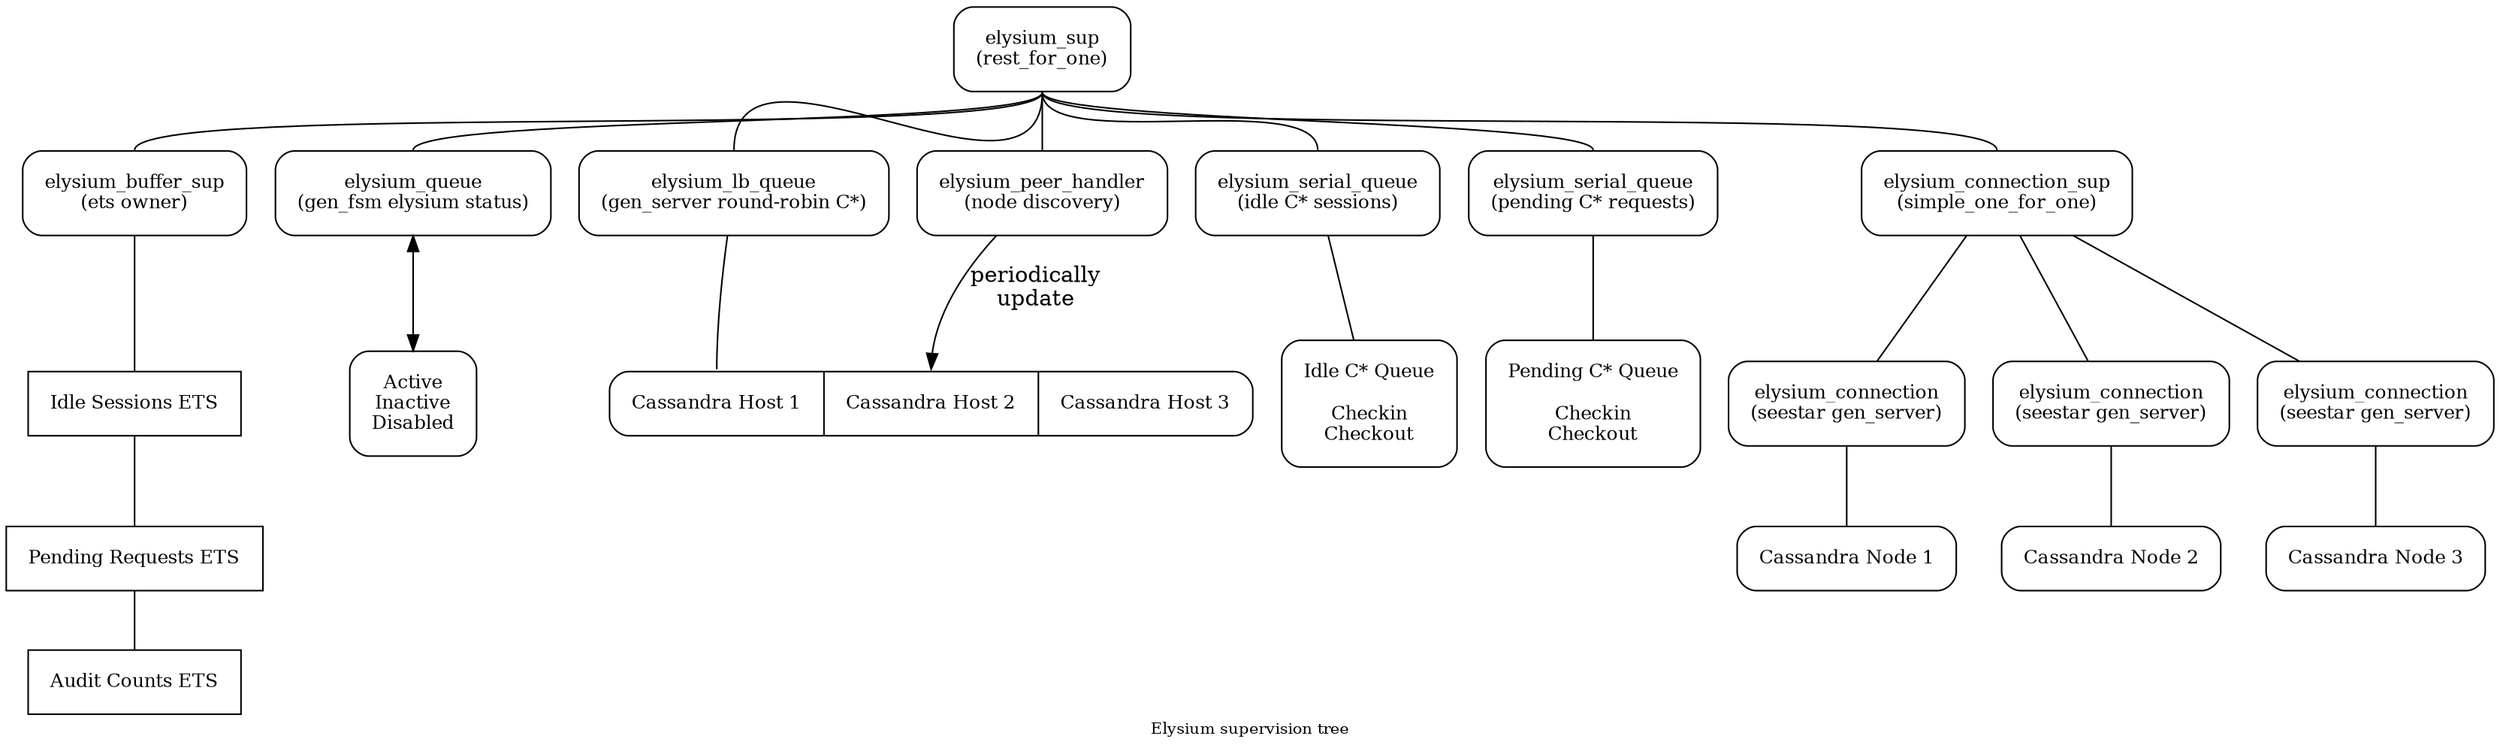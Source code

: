 graph ""
{
  node  [shape=Mrecord, fontsize=12, width="0.2", height="0.2", margin="0.2,0.2", rankdir=LR];
  graph [fontsize=10 label="Elysium supervision tree"];

   n1 ; n1 [ label="<l1> elysium_sup\n(rest_for_one)" ];

  subgraph top_level {
    graph [rank=same];

   n2 [ label="<l2> elysium_buffer_sup\n(ets owner)" ];
   n3 [ label="<l2> elysium_queue\n(gen_fsm elysium status)" ];
   n4 [ label="<l2> elysium_lb_queue\n(gen_server round-robin C*)" ];
   n5 [ label="<l2> elysium_peer_handler\n(node discovery)" ];
   n6 [ label="<l2> elysium_serial_queue\n(idle C* sessions)" ];
   n7 [ label="<l2> elysium_serial_queue\n(pending C* requests)" ];
   n8 [ label="<l2> elysium_connection_sup\n(simple_one_for_one)" ];
  }

   n81 [ label="<l3> elysium_connection\n(seestar gen_server)" ];
   n82 [ label="<l3> elysium_connection\n(seestar gen_server)" ];
   n83 [ label="<l3> elysium_connection\n(seestar gen_server)" ];

  subgraph ets_tables {
   e1 [ shape=record, label="<l4> Idle Sessions ETS" ];
   e2 [ shape=record, label="<l4> Pending Requests ETS" ];
   e3 [ shape=record, label="<l4> Audit Counts ETS" ];
  }

   status [ label="<l4> Active\nInactive\nDisabled" ];

   q1 [ label="<l4> Idle C* Queue\n\nCheckin\nCheckout" ];
   q2 [ label="<l4> Pending C* Queue\n\nCheckin\nCheckout" ];

   ch1 [ label="<l4> Cassandra Host 1 | <l5> Cassandra Host 2 | <l6> Cassandra Host 3" ];
   cn1 [ label="<l4> Cassandra Node 1" ];
   cn2 [ label="<l4> Cassandra Node 2" ];
   cn3 [ label="<l4> Cassandra Node 3" ];

   n1:l1:s -- n2:l2:n;
   n1:l1:s -- n3:l2:n;
   n1:l1:s -- n4:l2:n;
   n1:l1:s -- n5:l2:n;
   n1:l1:s -- n6:l2:n;
   n1:l1:s -- n7:l2:n;
   n1:l1:s -- n8:l2:n;

   n2:l1:s -- e1:l4 -- e2:l4 -- e3:l4;

   n3:l1:s -- status:l4 [dir=both];

   n4:l1:s -- ch1:l4;
   n5:l1:s -- ch1:l5 [dir=forward label="periodically\nupdate"];
   n6:l1:s -- q1:l4;
   n7:l1:s -- q2:l4;

   n8:l2 -- n81:l3 -- cn1:l4;
   n8:l2 -- n82:l3 -- cn2:l4;
   n8:l2 -- n83:l3 -- cn3:l4;
}